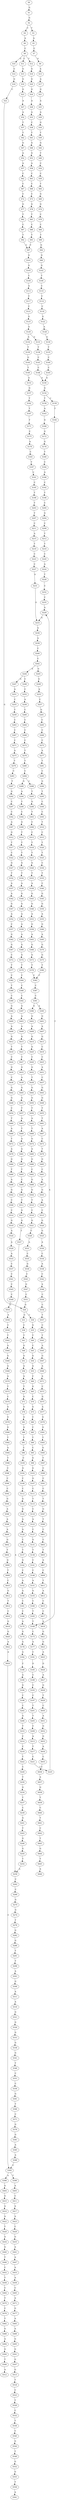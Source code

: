 strict digraph  {
	S0 -> S1 [ label = G ];
	S1 -> S2 [ label = G ];
	S2 -> S3 [ label = T ];
	S2 -> S4 [ label = C ];
	S3 -> S5 [ label = A ];
	S4 -> S6 [ label = A ];
	S5 -> S7 [ label = C ];
	S6 -> S8 [ label = C ];
	S7 -> S9 [ label = G ];
	S8 -> S10 [ label = G ];
	S8 -> S11 [ label = C ];
	S8 -> S12 [ label = T ];
	S9 -> S13 [ label = A ];
	S10 -> S14 [ label = C ];
	S11 -> S15 [ label = G ];
	S12 -> S16 [ label = G ];
	S13 -> S17 [ label = A ];
	S14 -> S18 [ label = G ];
	S15 -> S19 [ label = G ];
	S16 -> S20 [ label = G ];
	S17 -> S21 [ label = G ];
	S18 -> S22 [ label = C ];
	S19 -> S23 [ label = G ];
	S20 -> S24 [ label = G ];
	S21 -> S25 [ label = A ];
	S22 -> S26 [ label = G ];
	S23 -> S27 [ label = A ];
	S24 -> S28 [ label = A ];
	S25 -> S29 [ label = A ];
	S26 -> S30 [ label = C ];
	S26 -> S31 [ label = G ];
	S27 -> S32 [ label = A ];
	S28 -> S33 [ label = A ];
	S29 -> S34 [ label = G ];
	S30 -> S35 [ label = G ];
	S31 -> S36 [ label = C ];
	S32 -> S37 [ label = T ];
	S33 -> S38 [ label = C ];
	S34 -> S39 [ label = T ];
	S35 -> S40 [ label = T ];
	S36 -> S41 [ label = T ];
	S37 -> S42 [ label = T ];
	S38 -> S43 [ label = T ];
	S39 -> S44 [ label = G ];
	S40 -> S45 [ label = C ];
	S41 -> S46 [ label = G ];
	S42 -> S47 [ label = G ];
	S43 -> S48 [ label = G ];
	S44 -> S49 [ label = T ];
	S45 -> S50 [ label = G ];
	S46 -> S51 [ label = G ];
	S47 -> S52 [ label = A ];
	S48 -> S53 [ label = G ];
	S49 -> S54 [ label = C ];
	S50 -> S55 [ label = A ];
	S51 -> S56 [ label = A ];
	S52 -> S57 [ label = A ];
	S53 -> S58 [ label = A ];
	S54 -> S59 [ label = C ];
	S55 -> S60 [ label = C ];
	S56 -> S61 [ label = A ];
	S57 -> S62 [ label = C ];
	S58 -> S63 [ label = C ];
	S59 -> S64 [ label = T ];
	S60 -> S65 [ label = G ];
	S61 -> S66 [ label = T ];
	S62 -> S67 [ label = C ];
	S63 -> S68 [ label = C ];
	S64 -> S69 [ label = G ];
	S65 -> S70 [ label = C ];
	S66 -> S71 [ label = G ];
	S67 -> S72 [ label = C ];
	S68 -> S73 [ label = C ];
	S69 -> S74 [ label = G ];
	S70 -> S75 [ label = G ];
	S71 -> S76 [ label = G ];
	S72 -> S77 [ label = G ];
	S73 -> S78 [ label = G ];
	S74 -> S79 [ label = C ];
	S75 -> S80 [ label = C ];
	S76 -> S81 [ label = G ];
	S77 -> S82 [ label = T ];
	S78 -> S83 [ label = T ];
	S79 -> S84 [ label = C ];
	S80 -> S85 [ label = C ];
	S81 -> S86 [ label = G ];
	S82 -> S87 [ label = C ];
	S83 -> S88 [ label = C ];
	S84 -> S89 [ label = T ];
	S85 -> S90 [ label = T ];
	S86 -> S91 [ label = T ];
	S87 -> S92 [ label = T ];
	S88 -> S93 [ label = T ];
	S89 -> S94 [ label = G ];
	S90 -> S95 [ label = C ];
	S91 -> S96 [ label = C ];
	S92 -> S97 [ label = C ];
	S93 -> S97 [ label = C ];
	S94 -> S98 [ label = G ];
	S95 -> S99 [ label = G ];
	S96 -> S100 [ label = C ];
	S97 -> S101 [ label = G ];
	S98 -> S102 [ label = G ];
	S99 -> S103 [ label = G ];
	S100 -> S104 [ label = G ];
	S101 -> S105 [ label = G ];
	S102 -> S106 [ label = T ];
	S103 -> S107 [ label = G ];
	S104 -> S108 [ label = C ];
	S105 -> S109 [ label = C ];
	S106 -> S110 [ label = C ];
	S107 -> S111 [ label = C ];
	S108 -> S112 [ label = C ];
	S109 -> S113 [ label = A ];
	S110 -> S114 [ label = C ];
	S111 -> S115 [ label = T ];
	S112 -> S116 [ label = G ];
	S113 -> S117 [ label = C ];
	S114 -> S118 [ label = C ];
	S115 -> S119 [ label = C ];
	S116 -> S120 [ label = G ];
	S117 -> S121 [ label = C ];
	S118 -> S122 [ label = G ];
	S119 -> S123 [ label = A ];
	S120 -> S124 [ label = A ];
	S121 -> S125 [ label = G ];
	S122 -> S126 [ label = A ];
	S123 -> S127 [ label = C ];
	S124 -> S128 [ label = A ];
	S125 -> S129 [ label = A ];
	S126 -> S130 [ label = G ];
	S127 -> S131 [ label = G ];
	S128 -> S132 [ label = C ];
	S129 -> S133 [ label = G ];
	S129 -> S134 [ label = A ];
	S130 -> S135 [ label = T ];
	S131 -> S136 [ label = T ];
	S132 -> S137 [ label = T ];
	S133 -> S138 [ label = T ];
	S134 -> S139 [ label = T ];
	S135 -> S140 [ label = C ];
	S136 -> S141 [ label = C ];
	S137 -> S142 [ label = G ];
	S138 -> S143 [ label = C ];
	S139 -> S144 [ label = G ];
	S140 -> S145 [ label = C ];
	S141 -> S146 [ label = C ];
	S142 -> S147 [ label = C ];
	S143 -> S148 [ label = C ];
	S144 -> S149 [ label = T ];
	S145 -> S150 [ label = A ];
	S146 -> S151 [ label = A ];
	S147 -> S152 [ label = A ];
	S148 -> S150 [ label = A ];
	S149 -> S153 [ label = A ];
	S150 -> S154 [ label = G ];
	S151 -> S155 [ label = G ];
	S152 -> S156 [ label = A ];
	S153 -> S157 [ label = G ];
	S154 -> S158 [ label = T ];
	S154 -> S159 [ label = C ];
	S155 -> S160 [ label = C ];
	S156 -> S161 [ label = C ];
	S157 -> S162 [ label = T ];
	S158 -> S163 [ label = A ];
	S159 -> S164 [ label = T ];
	S160 -> S165 [ label = T ];
	S161 -> S166 [ label = C ];
	S162 -> S167 [ label = T ];
	S163 -> S168 [ label = G ];
	S164 -> S169 [ label = T ];
	S165 -> S169 [ label = T ];
	S166 -> S170 [ label = A ];
	S167 -> S171 [ label = T ];
	S168 -> S172 [ label = G ];
	S169 -> S173 [ label = C ];
	S170 -> S174 [ label = G ];
	S171 -> S175 [ label = C ];
	S172 -> S176 [ label = G ];
	S173 -> S177 [ label = A ];
	S174 -> S178 [ label = A ];
	S175 -> S179 [ label = A ];
	S176 -> S180 [ label = T ];
	S177 -> S181 [ label = C ];
	S178 -> S182 [ label = A ];
	S179 -> S183 [ label = C ];
	S180 -> S184 [ label = C ];
	S181 -> S185 [ label = G ];
	S182 -> S186 [ label = C ];
	S183 -> S187 [ label = T ];
	S184 -> S188 [ label = A ];
	S185 -> S189 [ label = C ];
	S186 -> S190 [ label = A ];
	S187 -> S191 [ label = C ];
	S188 -> S192 [ label = C ];
	S189 -> S193 [ label = C ];
	S190 -> S194 [ label = G ];
	S191 -> S195 [ label = C ];
	S192 -> S196 [ label = T ];
	S193 -> S197 [ label = C ];
	S194 -> S198 [ label = C ];
	S195 -> S199 [ label = T ];
	S196 -> S200 [ label = C ];
	S197 -> S201 [ label = T ];
	S198 -> S202 [ label = C ];
	S199 -> S203 [ label = T ];
	S200 -> S204 [ label = G ];
	S201 -> S205 [ label = T ];
	S202 -> S206 [ label = G ];
	S203 -> S207 [ label = T ];
	S204 -> S208 [ label = C ];
	S205 -> S209 [ label = C ];
	S206 -> S210 [ label = T ];
	S207 -> S211 [ label = C ];
	S208 -> S212 [ label = T ];
	S209 -> S213 [ label = A ];
	S210 -> S214 [ label = C ];
	S211 -> S215 [ label = A ];
	S212 -> S216 [ label = T ];
	S213 -> S217 [ label = T ];
	S214 -> S218 [ label = C ];
	S215 -> S219 [ label = T ];
	S216 -> S220 [ label = C ];
	S217 -> S221 [ label = C ];
	S218 -> S222 [ label = T ];
	S219 -> S223 [ label = C ];
	S220 -> S224 [ label = A ];
	S221 -> S225 [ label = C ];
	S222 -> S226 [ label = C ];
	S223 -> S227 [ label = C ];
	S224 -> S228 [ label = T ];
	S225 -> S229 [ label = A ];
	S226 -> S230 [ label = T ];
	S227 -> S231 [ label = A ];
	S228 -> S232 [ label = C ];
	S229 -> S233 [ label = G ];
	S230 -> S234 [ label = G ];
	S231 -> S233 [ label = G ];
	S232 -> S235 [ label = C ];
	S233 -> S236 [ label = A ];
	S234 -> S237 [ label = T ];
	S235 -> S229 [ label = A ];
	S236 -> S238 [ label = A ];
	S237 -> S239 [ label = C ];
	S238 -> S240 [ label = C ];
	S239 -> S241 [ label = G ];
	S240 -> S242 [ label = C ];
	S241 -> S243 [ label = T ];
	S242 -> S244 [ label = A ];
	S242 -> S245 [ label = G ];
	S243 -> S246 [ label = G ];
	S244 -> S247 [ label = G ];
	S244 -> S248 [ label = C ];
	S245 -> S249 [ label = G ];
	S246 -> S250 [ label = G ];
	S247 -> S251 [ label = A ];
	S248 -> S252 [ label = C ];
	S249 -> S253 [ label = A ];
	S250 -> S254 [ label = T ];
	S251 -> S255 [ label = C ];
	S252 -> S256 [ label = A ];
	S253 -> S257 [ label = C ];
	S254 -> S258 [ label = A ];
	S255 -> S259 [ label = T ];
	S256 -> S260 [ label = C ];
	S257 -> S261 [ label = G ];
	S258 -> S262 [ label = C ];
	S259 -> S263 [ label = C ];
	S260 -> S264 [ label = C ];
	S261 -> S265 [ label = C ];
	S262 -> S266 [ label = C ];
	S263 -> S267 [ label = C ];
	S264 -> S268 [ label = C ];
	S265 -> S269 [ label = C ];
	S266 -> S270 [ label = G ];
	S267 -> S271 [ label = C ];
	S268 -> S272 [ label = C ];
	S269 -> S273 [ label = C ];
	S270 -> S274 [ label = G ];
	S271 -> S275 [ label = A ];
	S272 -> S276 [ label = T ];
	S273 -> S277 [ label = A ];
	S274 -> S278 [ label = T ];
	S275 -> S279 [ label = T ];
	S276 -> S280 [ label = T ];
	S277 -> S281 [ label = T ];
	S278 -> S282 [ label = G ];
	S279 -> S283 [ label = C ];
	S280 -> S284 [ label = C ];
	S281 -> S285 [ label = C ];
	S282 -> S286 [ label = G ];
	S283 -> S287 [ label = T ];
	S284 -> S288 [ label = C ];
	S284 -> S289 [ label = G ];
	S285 -> S290 [ label = G ];
	S286 -> S291 [ label = T ];
	S287 -> S292 [ label = G ];
	S288 -> S293 [ label = T ];
	S289 -> S294 [ label = A ];
	S290 -> S295 [ label = T ];
	S291 -> S296 [ label = T ];
	S292 -> S297 [ label = C ];
	S293 -> S298 [ label = G ];
	S294 -> S299 [ label = T ];
	S295 -> S300 [ label = C ];
	S296 -> S301 [ label = A ];
	S297 -> S302 [ label = C ];
	S298 -> S303 [ label = T ];
	S299 -> S304 [ label = C ];
	S300 -> S305 [ label = C ];
	S301 -> S306 [ label = G ];
	S302 -> S307 [ label = A ];
	S303 -> S308 [ label = C ];
	S304 -> S309 [ label = G ];
	S305 -> S310 [ label = T ];
	S306 -> S311 [ label = A ];
	S307 -> S312 [ label = G ];
	S308 -> S313 [ label = C ];
	S309 -> S314 [ label = T ];
	S310 -> S315 [ label = C ];
	S311 -> S316 [ label = A ];
	S312 -> S317 [ label = T ];
	S313 -> S318 [ label = T ];
	S314 -> S319 [ label = T ];
	S315 -> S320 [ label = T ];
	S316 -> S321 [ label = G ];
	S317 -> S322 [ label = C ];
	S318 -> S323 [ label = T ];
	S319 -> S324 [ label = T ];
	S320 -> S325 [ label = T ];
	S321 -> S326 [ label = G ];
	S322 -> S327 [ label = G ];
	S323 -> S328 [ label = G ];
	S324 -> S329 [ label = G ];
	S325 -> S330 [ label = C ];
	S326 -> S331 [ label = G ];
	S327 -> S332 [ label = T ];
	S328 -> S333 [ label = T ];
	S329 -> S334 [ label = T ];
	S330 -> S335 [ label = T ];
	S331 -> S336 [ label = G ];
	S332 -> S337 [ label = A ];
	S333 -> S338 [ label = A ];
	S334 -> S339 [ label = A ];
	S335 -> S340 [ label = C ];
	S336 -> S341 [ label = G ];
	S337 -> S342 [ label = A ];
	S338 -> S343 [ label = G ];
	S339 -> S344 [ label = G ];
	S340 -> S345 [ label = G ];
	S341 -> S346 [ label = T ];
	S342 -> S347 [ label = G ];
	S343 -> S348 [ label = G ];
	S344 -> S349 [ label = G ];
	S345 -> S350 [ label = G ];
	S346 -> S351 [ label = C ];
	S347 -> S352 [ label = A ];
	S348 -> S353 [ label = A ];
	S349 -> S354 [ label = A ];
	S350 -> S355 [ label = A ];
	S351 -> S356 [ label = C ];
	S352 -> S357 [ label = C ];
	S353 -> S358 [ label = G ];
	S354 -> S359 [ label = A ];
	S355 -> S360 [ label = G ];
	S356 -> S361 [ label = G ];
	S357 -> S362 [ label = G ];
	S358 -> S363 [ label = A ];
	S359 -> S364 [ label = A ];
	S360 -> S365 [ label = A ];
	S361 -> S366 [ label = T ];
	S362 -> S367 [ label = G ];
	S363 -> S368 [ label = G ];
	S364 -> S369 [ label = G ];
	S365 -> S370 [ label = G ];
	S366 -> S371 [ label = C ];
	S367 -> S372 [ label = C ];
	S368 -> S373 [ label = G ];
	S369 -> S374 [ label = G ];
	S370 -> S375 [ label = G ];
	S371 -> S376 [ label = G ];
	S372 -> S377 [ label = T ];
	S373 -> S378 [ label = T ];
	S374 -> S379 [ label = T ];
	S375 -> S380 [ label = T ];
	S376 -> S381 [ label = G ];
	S377 -> S382 [ label = C ];
	S378 -> S383 [ label = C ];
	S379 -> S384 [ label = C ];
	S380 -> S383 [ label = C ];
	S381 -> S385 [ label = A ];
	S382 -> S386 [ label = T ];
	S383 -> S387 [ label = C ];
	S384 -> S388 [ label = C ];
	S385 -> S389 [ label = A ];
	S386 -> S390 [ label = C ];
	S387 -> S391 [ label = C ];
	S388 -> S392 [ label = C ];
	S389 -> S393 [ label = C ];
	S390 -> S394 [ label = G ];
	S391 -> S395 [ label = A ];
	S391 -> S396 [ label = G ];
	S392 -> S397 [ label = G ];
	S393 -> S398 [ label = A ];
	S393 -> S399 [ label = T ];
	S394 -> S400 [ label = A ];
	S395 -> S401 [ label = G ];
	S396 -> S402 [ label = G ];
	S397 -> S403 [ label = A ];
	S398 -> S404 [ label = G ];
	S399 -> S405 [ label = A ];
	S400 -> S406 [ label = A ];
	S401 -> S407 [ label = A ];
	S402 -> S408 [ label = A ];
	S403 -> S409 [ label = A ];
	S404 -> S410 [ label = G ];
	S405 -> S411 [ label = C ];
	S406 -> S412 [ label = G ];
	S407 -> S413 [ label = G ];
	S408 -> S414 [ label = G ];
	S409 -> S415 [ label = G ];
	S410 -> S416 [ label = A ];
	S411 -> S417 [ label = A ];
	S412 -> S418 [ label = T ];
	S413 -> S419 [ label = C ];
	S414 -> S420 [ label = G ];
	S415 -> S421 [ label = T ];
	S416 -> S422 [ label = A ];
	S417 -> S423 [ label = A ];
	S418 -> S424 [ label = C ];
	S419 -> S425 [ label = C ];
	S420 -> S426 [ label = C ];
	S421 -> S427 [ label = C ];
	S422 -> S428 [ label = T ];
	S423 -> S429 [ label = C ];
	S424 -> S430 [ label = G ];
	S425 -> S431 [ label = A ];
	S426 -> S432 [ label = G ];
	S427 -> S433 [ label = G ];
	S428 -> S434 [ label = A ];
	S429 -> S435 [ label = G ];
	S430 -> S436 [ label = C ];
	S431 -> S437 [ label = C ];
	S432 -> S438 [ label = T ];
	S433 -> S439 [ label = A ];
	S434 -> S440 [ label = G ];
	S435 -> S441 [ label = A ];
	S436 -> S442 [ label = G ];
	S437 -> S443 [ label = G ];
	S438 -> S444 [ label = G ];
	S439 -> S445 [ label = G ];
	S440 -> S446 [ label = T ];
	S441 -> S447 [ label = A ];
	S442 -> S448 [ label = G ];
	S443 -> S449 [ label = G ];
	S444 -> S450 [ label = G ];
	S445 -> S451 [ label = G ];
	S446 -> S452 [ label = C ];
	S447 -> S453 [ label = A ];
	S448 -> S454 [ label = C ];
	S449 -> S455 [ label = T ];
	S450 -> S456 [ label = T ];
	S451 -> S457 [ label = T ];
	S452 -> S458 [ label = T ];
	S453 -> S459 [ label = A ];
	S454 -> S460 [ label = T ];
	S455 -> S461 [ label = T ];
	S456 -> S462 [ label = A ];
	S457 -> S463 [ label = A ];
	S458 -> S464 [ label = C ];
	S459 -> S465 [ label = C ];
	S460 -> S466 [ label = A ];
	S461 -> S467 [ label = A ];
	S462 -> S468 [ label = T ];
	S463 -> S469 [ label = T ];
	S464 -> S470 [ label = T ];
	S465 -> S471 [ label = A ];
	S466 -> S472 [ label = T ];
	S467 -> S473 [ label = C ];
	S468 -> S474 [ label = G ];
	S469 -> S475 [ label = A ];
	S470 -> S476 [ label = C ];
	S471 -> S477 [ label = G ];
	S472 -> S478 [ label = A ];
	S473 -> S479 [ label = T ];
	S474 -> S480 [ label = A ];
	S475 -> S481 [ label = A ];
	S476 -> S482 [ label = T ];
	S477 -> S483 [ label = A ];
	S478 -> S484 [ label = G ];
	S479 -> S485 [ label = G ];
	S480 -> S486 [ label = G ];
	S481 -> S487 [ label = G ];
	S482 -> S488 [ label = G ];
	S483 -> S489 [ label = A ];
	S484 -> S490 [ label = T ];
	S485 -> S491 [ label = C ];
	S486 -> S492 [ label = C ];
	S487 -> S493 [ label = T ];
	S488 -> S494 [ label = A ];
	S489 -> S495 [ label = G ];
	S490 -> S496 [ label = A ];
	S491 -> S497 [ label = A ];
	S492 -> S498 [ label = G ];
	S493 -> S499 [ label = C ];
	S494 -> S500 [ label = G ];
	S495 -> S501 [ label = G ];
	S496 -> S502 [ label = G ];
	S497 -> S503 [ label = G ];
	S498 -> S504 [ label = G ];
	S499 -> S505 [ label = G ];
	S500 -> S506 [ label = T ];
	S501 -> S507 [ label = G ];
	S502 -> S508 [ label = C ];
	S503 -> S509 [ label = A ];
	S504 -> S510 [ label = T ];
	S505 -> S511 [ label = T ];
	S506 -> S512 [ label = A ];
	S507 -> S513 [ label = G ];
	S508 -> S514 [ label = C ];
	S509 -> S515 [ label = C ];
	S510 -> S516 [ label = C ];
	S511 -> S517 [ label = G ];
	S513 -> S518 [ label = T ];
	S514 -> S519 [ label = G ];
	S515 -> S520 [ label = G ];
	S516 -> S521 [ label = G ];
	S517 -> S522 [ label = G ];
	S518 -> S523 [ label = C ];
	S519 -> S524 [ label = A ];
	S520 -> S525 [ label = G ];
	S521 -> S526 [ label = C ];
	S522 -> S527 [ label = T ];
	S523 -> S528 [ label = T ];
	S524 -> S529 [ label = A ];
	S525 -> S530 [ label = A ];
	S526 -> S531 [ label = A ];
	S527 -> S258 [ label = A ];
	S528 -> S532 [ label = C ];
	S529 -> S533 [ label = A ];
	S530 -> S534 [ label = C ];
	S531 -> S535 [ label = C ];
	S532 -> S536 [ label = T ];
	S533 -> S537 [ label = C ];
	S534 -> S538 [ label = A ];
	S535 -> S539 [ label = G ];
	S536 -> S540 [ label = C ];
	S537 -> S541 [ label = C ];
	S538 -> S542 [ label = C ];
	S539 -> S543 [ label = C ];
	S540 -> S544 [ label = G ];
	S541 -> S545 [ label = C ];
	S542 -> S546 [ label = A ];
	S543 -> S547 [ label = G ];
	S544 -> S548 [ label = T ];
	S545 -> S549 [ label = C ];
	S546 -> S550 [ label = C ];
	S547 -> S551 [ label = C ];
	S548 -> S552 [ label = G ];
	S549 -> S553 [ label = G ];
	S550 -> S554 [ label = C ];
	S551 -> S26 [ label = G ];
	S552 -> S555 [ label = G ];
	S553 -> S556 [ label = A ];
	S554 -> S557 [ label = T ];
	S555 -> S558 [ label = T ];
	S556 -> S559 [ label = C ];
	S557 -> S560 [ label = C ];
	S558 -> S561 [ label = A ];
	S559 -> S562 [ label = T ];
	S560 -> S563 [ label = T ];
	S562 -> S564 [ label = A ];
	S563 -> S565 [ label = A ];
	S564 -> S566 [ label = G ];
	S565 -> S567 [ label = G ];
	S566 -> S568 [ label = A ];
	S567 -> S569 [ label = A ];
	S568 -> S570 [ label = A ];
	S569 -> S571 [ label = A ];
	S570 -> S572 [ label = T ];
	S571 -> S573 [ label = C ];
	S572 -> S574 [ label = C ];
	S573 -> S575 [ label = G ];
	S574 -> S576 [ label = G ];
	S575 -> S577 [ label = A ];
	S576 -> S578 [ label = G ];
	S577 -> S579 [ label = G ];
	S578 -> S580 [ label = G ];
	S579 -> S581 [ label = G ];
	S580 -> S582 [ label = T ];
	S581 -> S583 [ label = T ];
	S582 -> S584 [ label = A ];
	S583 -> S585 [ label = G ];
	S584 -> S586 [ label = T ];
	S585 -> S587 [ label = T ];
	S586 -> S588 [ label = C ];
	S587 -> S589 [ label = C ];
	S588 -> S590 [ label = C ];
	S589 -> S591 [ label = C ];
	S590 -> S592 [ label = C ];
	S591 -> S593 [ label = C ];
	S592 -> S594 [ label = G ];
	S593 -> S595 [ label = T ];
	S594 -> S596 [ label = A ];
	S595 -> S597 [ label = G ];
	S596 -> S598 [ label = A ];
	S597 -> S599 [ label = T ];
	S598 -> S600 [ label = A ];
	S599 -> S601 [ label = C ];
	S600 -> S602 [ label = G ];
	S601 -> S603 [ label = C ];
	S602 -> S604 [ label = T ];
	S603 -> S605 [ label = T ];
	S604 -> S606 [ label = G ];
	S605 -> S607 [ label = A ];
	S606 -> S608 [ label = T ];
	S607 -> S609 [ label = C ];
	S608 -> S610 [ label = C ];
	S609 -> S611 [ label = T ];
	S610 -> S612 [ label = G ];
	S611 -> S613 [ label = A ];
	S612 -> S614 [ label = T ];
	S613 -> S615 [ label = C ];
	S614 -> S616 [ label = C ];
	S615 -> S617 [ label = C ];
	S616 -> S618 [ label = G ];
	S617 -> S619 [ label = A ];
	S618 -> S620 [ label = G ];
	S619 -> S621 [ label = G ];
	S620 -> S622 [ label = A ];
	S621 -> S623 [ label = G ];
	S622 -> S624 [ label = A ];
	S623 -> S625 [ label = A ];
	S624 -> S393 [ label = C ];
	S625 -> S626 [ label = G ];
	S626 -> S627 [ label = A ];
	S627 -> S628 [ label = G ];
	S628 -> S629 [ label = T ];
	S629 -> S630 [ label = C ];
	S630 -> S631 [ label = A ];
	S631 -> S632 [ label = G ];
	S632 -> S633 [ label = G ];
	S633 -> S634 [ label = A ];
	S634 -> S635 [ label = C ];
	S635 -> S636 [ label = C ];
	S636 -> S637 [ label = A ];
	S637 -> S638 [ label = G ];
	S638 -> S639 [ label = T ];
	S639 -> S640 [ label = C ];
	S640 -> S641 [ label = T ];
	S641 -> S642 [ label = C ];
	S642 -> S643 [ label = T ];
	S643 -> S644 [ label = G ];
	S644 -> S645 [ label = T ];
	S645 -> S646 [ label = A ];
}
